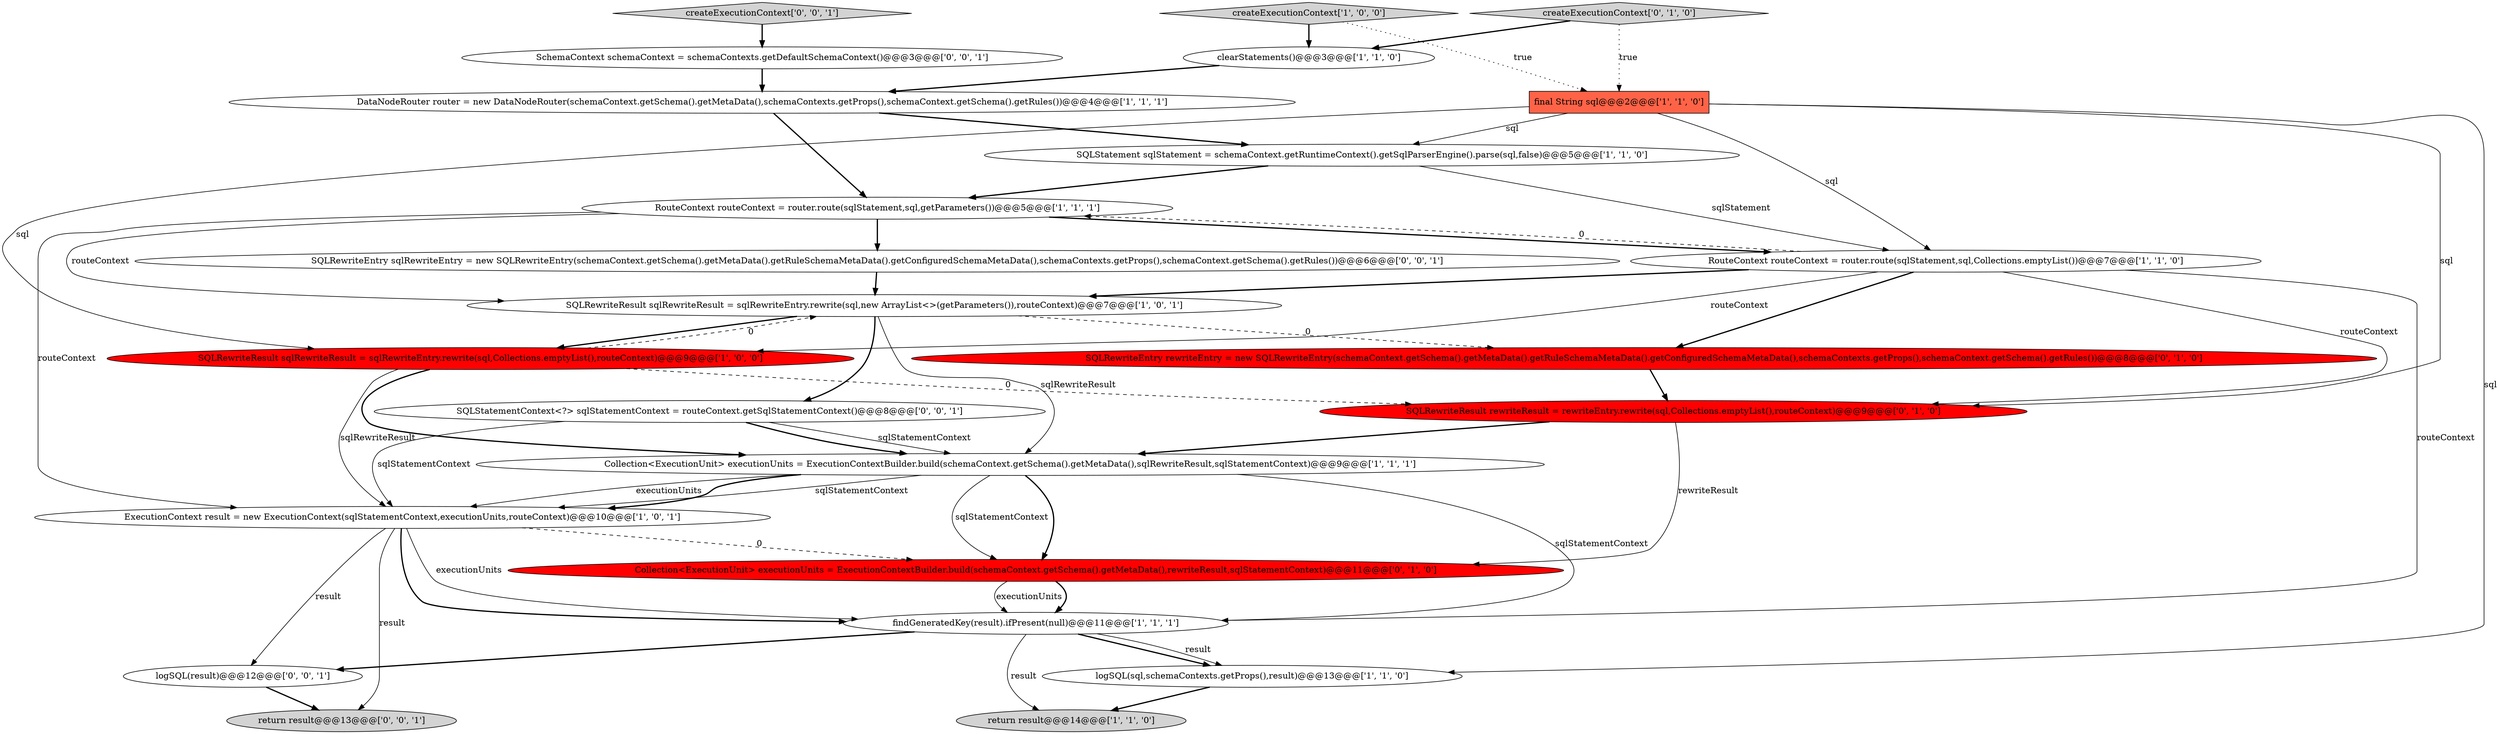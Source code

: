 digraph {
21 [style = filled, label = "logSQL(result)@@@12@@@['0', '0', '1']", fillcolor = white, shape = ellipse image = "AAA0AAABBB3BBB"];
22 [style = filled, label = "createExecutionContext['0', '0', '1']", fillcolor = lightgray, shape = diamond image = "AAA0AAABBB3BBB"];
13 [style = filled, label = "ExecutionContext result = new ExecutionContext(sqlStatementContext,executionUnits,routeContext)@@@10@@@['1', '0', '1']", fillcolor = white, shape = ellipse image = "AAA0AAABBB1BBB"];
6 [style = filled, label = "SQLRewriteResult sqlRewriteResult = sqlRewriteEntry.rewrite(sql,new ArrayList<>(getParameters()),routeContext)@@@7@@@['1', '0', '1']", fillcolor = white, shape = ellipse image = "AAA0AAABBB1BBB"];
2 [style = filled, label = "return result@@@14@@@['1', '1', '0']", fillcolor = lightgray, shape = ellipse image = "AAA0AAABBB1BBB"];
10 [style = filled, label = "DataNodeRouter router = new DataNodeRouter(schemaContext.getSchema().getMetaData(),schemaContexts.getProps(),schemaContext.getSchema().getRules())@@@4@@@['1', '1', '1']", fillcolor = white, shape = ellipse image = "AAA0AAABBB1BBB"];
8 [style = filled, label = "SQLStatement sqlStatement = schemaContext.getRuntimeContext().getSqlParserEngine().parse(sql,false)@@@5@@@['1', '1', '0']", fillcolor = white, shape = ellipse image = "AAA0AAABBB1BBB"];
20 [style = filled, label = "SQLStatementContext<?> sqlStatementContext = routeContext.getSqlStatementContext()@@@8@@@['0', '0', '1']", fillcolor = white, shape = ellipse image = "AAA0AAABBB3BBB"];
3 [style = filled, label = "findGeneratedKey(result).ifPresent(null)@@@11@@@['1', '1', '1']", fillcolor = white, shape = ellipse image = "AAA0AAABBB1BBB"];
5 [style = filled, label = "logSQL(sql,schemaContexts.getProps(),result)@@@13@@@['1', '1', '0']", fillcolor = white, shape = ellipse image = "AAA0AAABBB1BBB"];
19 [style = filled, label = "SQLRewriteEntry sqlRewriteEntry = new SQLRewriteEntry(schemaContext.getSchema().getMetaData().getRuleSchemaMetaData().getConfiguredSchemaMetaData(),schemaContexts.getProps(),schemaContext.getSchema().getRules())@@@6@@@['0', '0', '1']", fillcolor = white, shape = ellipse image = "AAA0AAABBB3BBB"];
4 [style = filled, label = "clearStatements()@@@3@@@['1', '1', '0']", fillcolor = white, shape = ellipse image = "AAA0AAABBB1BBB"];
12 [style = filled, label = "createExecutionContext['1', '0', '0']", fillcolor = lightgray, shape = diamond image = "AAA0AAABBB1BBB"];
17 [style = filled, label = "Collection<ExecutionUnit> executionUnits = ExecutionContextBuilder.build(schemaContext.getSchema().getMetaData(),rewriteResult,sqlStatementContext)@@@11@@@['0', '1', '0']", fillcolor = red, shape = ellipse image = "AAA1AAABBB2BBB"];
18 [style = filled, label = "SchemaContext schemaContext = schemaContexts.getDefaultSchemaContext()@@@3@@@['0', '0', '1']", fillcolor = white, shape = ellipse image = "AAA0AAABBB3BBB"];
11 [style = filled, label = "SQLRewriteResult sqlRewriteResult = sqlRewriteEntry.rewrite(sql,Collections.emptyList(),routeContext)@@@9@@@['1', '0', '0']", fillcolor = red, shape = ellipse image = "AAA1AAABBB1BBB"];
0 [style = filled, label = "RouteContext routeContext = router.route(sqlStatement,sql,getParameters())@@@5@@@['1', '1', '1']", fillcolor = white, shape = ellipse image = "AAA0AAABBB1BBB"];
15 [style = filled, label = "createExecutionContext['0', '1', '0']", fillcolor = lightgray, shape = diamond image = "AAA0AAABBB2BBB"];
23 [style = filled, label = "return result@@@13@@@['0', '0', '1']", fillcolor = lightgray, shape = ellipse image = "AAA0AAABBB3BBB"];
1 [style = filled, label = "RouteContext routeContext = router.route(sqlStatement,sql,Collections.emptyList())@@@7@@@['1', '1', '0']", fillcolor = white, shape = ellipse image = "AAA0AAABBB1BBB"];
9 [style = filled, label = "Collection<ExecutionUnit> executionUnits = ExecutionContextBuilder.build(schemaContext.getSchema().getMetaData(),sqlRewriteResult,sqlStatementContext)@@@9@@@['1', '1', '1']", fillcolor = white, shape = ellipse image = "AAA0AAABBB1BBB"];
14 [style = filled, label = "SQLRewriteEntry rewriteEntry = new SQLRewriteEntry(schemaContext.getSchema().getMetaData().getRuleSchemaMetaData().getConfiguredSchemaMetaData(),schemaContexts.getProps(),schemaContext.getSchema().getRules())@@@8@@@['0', '1', '0']", fillcolor = red, shape = ellipse image = "AAA1AAABBB2BBB"];
16 [style = filled, label = "SQLRewriteResult rewriteResult = rewriteEntry.rewrite(sql,Collections.emptyList(),routeContext)@@@9@@@['0', '1', '0']", fillcolor = red, shape = ellipse image = "AAA1AAABBB2BBB"];
7 [style = filled, label = "final String sql@@@2@@@['1', '1', '0']", fillcolor = tomato, shape = box image = "AAA0AAABBB1BBB"];
14->16 [style = bold, label=""];
4->10 [style = bold, label=""];
13->21 [style = solid, label="result"];
8->1 [style = solid, label="sqlStatement"];
16->9 [style = bold, label=""];
20->9 [style = bold, label=""];
0->19 [style = bold, label=""];
11->16 [style = dashed, label="0"];
0->6 [style = solid, label="routeContext"];
0->13 [style = solid, label="routeContext"];
1->3 [style = solid, label="routeContext"];
7->1 [style = solid, label="sql"];
1->16 [style = solid, label="routeContext"];
13->17 [style = dashed, label="0"];
7->8 [style = solid, label="sql"];
9->17 [style = bold, label=""];
9->17 [style = solid, label="sqlStatementContext"];
9->13 [style = solid, label="sqlStatementContext"];
6->14 [style = dashed, label="0"];
15->7 [style = dotted, label="true"];
11->9 [style = bold, label=""];
19->6 [style = bold, label=""];
1->11 [style = solid, label="routeContext"];
13->23 [style = solid, label="result"];
3->2 [style = solid, label="result"];
16->17 [style = solid, label="rewriteResult"];
8->0 [style = bold, label=""];
6->20 [style = bold, label=""];
7->5 [style = solid, label="sql"];
7->16 [style = solid, label="sql"];
3->5 [style = bold, label=""];
1->6 [style = bold, label=""];
5->2 [style = bold, label=""];
22->18 [style = bold, label=""];
10->8 [style = bold, label=""];
13->3 [style = bold, label=""];
12->4 [style = bold, label=""];
18->10 [style = bold, label=""];
11->13 [style = solid, label="sqlRewriteResult"];
20->9 [style = solid, label="sqlStatementContext"];
7->11 [style = solid, label="sql"];
0->1 [style = bold, label=""];
6->11 [style = bold, label=""];
9->3 [style = solid, label="sqlStatementContext"];
10->0 [style = bold, label=""];
15->4 [style = bold, label=""];
17->3 [style = bold, label=""];
3->21 [style = bold, label=""];
1->14 [style = bold, label=""];
17->3 [style = solid, label="executionUnits"];
13->3 [style = solid, label="executionUnits"];
12->7 [style = dotted, label="true"];
11->6 [style = dashed, label="0"];
20->13 [style = solid, label="sqlStatementContext"];
6->9 [style = solid, label="sqlRewriteResult"];
9->13 [style = solid, label="executionUnits"];
3->5 [style = solid, label="result"];
1->0 [style = dashed, label="0"];
9->13 [style = bold, label=""];
21->23 [style = bold, label=""];
}
